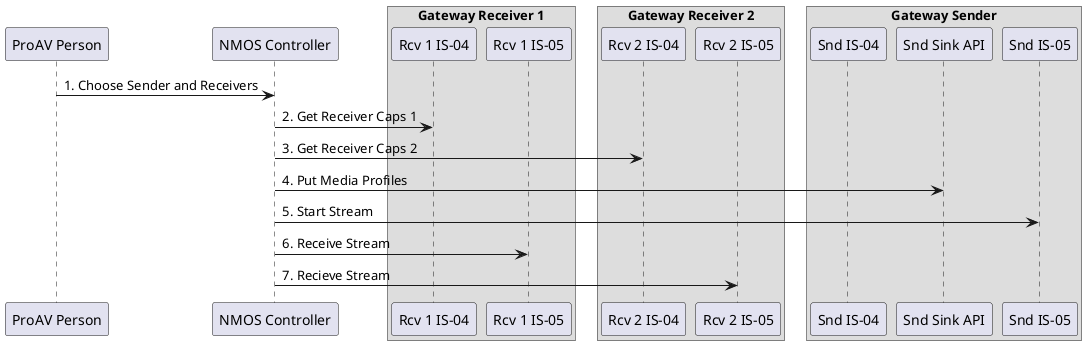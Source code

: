 @startuml
skinparam BoxPadding 10

participant "ProAV Person"
participant "NMOS Controller"
box "Gateway Receiver 1"
participant "Rcv 1 IS-04"
participant "Rcv 1 IS-05"
end box
box "Gateway Receiver 2"
participant "Rcv 2 IS-04"
participant "Rcv 2 IS-05"
end box
box "Gateway Sender"
participant "Snd IS-04"
participant "Snd Sink API"
participant "Snd IS-05"
end box

"ProAV Person" -> "NMOS Controller": 1. Choose Sender and Receivers
"NMOS Controller" -> "Rcv 1 IS-04": 2. Get Receiver Caps 1
"NMOS Controller" -> "Rcv 2 IS-04": 3. Get Receiver Caps 2
"NMOS Controller" -> "Snd Sink API": 4. Put Media Profiles
"NMOS Controller" -> "Snd IS-05": 5. Start Stream
"NMOS Controller" -> "Rcv 1 IS-05": 6. Receive Stream
"NMOS Controller" -> "Rcv 2 IS-05": 7. Recieve Stream
@enduml
